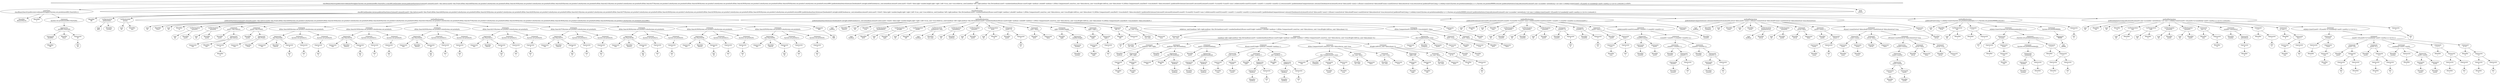 digraph AST{
0[label="goal
classBinarySearch{publicstaticvoidmain(String[]a){System.out.println(newBS().Start(20));}}classBS{int[]number;intsize;publicintStart(intsz){intaux01;intaux02;aux01=this.Init(sz);aux02=this.Print();if(this.Search(8))System.out.println(1);elseSystem.out.println(0);if(this.Search(19))System.out.println(1);elseSystem.out.println(0);if(this.Search(20))System.out.println(1);elseSystem.out.println(0);if(this.Search(21))System.out.println(1);elseSystem.out.println(0);if(this.Search(37))System.out.println(1);elseSystem.out.println(0);if(this.Search(38))System.out.println(1);elseSystem.out.println(0);if(this.Search(39))System.out.println(1);elseSystem.out.println(0);if(this.Search(50))System.out.println(1);elseSystem.out.println(0);return999;}publicbooleanSearch(intnum){booleanbs01;intright;intleft;booleanvar_cont;intmedium;intaux01;intnt;aux01=0;bs01=false;right=number.length;right=right-1;left=0;var_cont=true;while(var_cont){medium=left+right;medium=this.Div(medium);aux01=number[medium];if(num<aux01)right=medium-1;elseleft=medium+1;if(this.Compare(aux01,num))var_cont=false;elsevar_cont=true;if(right<left)var_cont=false;elsent=0;}if(this.Compare(aux01,num))bs01=true;elsebs01=false;returnbs01;}publicintDiv(intnum){intcount01;intcount02;intaux03;count01=0;count02=0;aux03=num-1;while(count02<aux03){count01=count01+1;count02=count02+2;}returncount01;}publicbooleanCompare(intnum1,intnum2){booleanretval;intaux02;retval=false;aux02=num2+1;if(num1<num2)retval=false;elseif(!(num1<aux02))retval=false;elseretval=true;returnretval;}publicintPrint(){intj;j=1;while(j<(size)){System.out.println(number[j]);j=j+1;}System.out.println(99999);return0;}publicintInit(intsz){intj;intk;intaux02;intaux01;size=sz;number=newint[sz];j=1;k=size+1;while(j<(size)){aux01=2*j;aux02=k-3;number[j]=aux01+aux02;j=j+1;k=k-1;}return0;}}<EOF>"]
00[label="mainClass
classBinarySearch{publicstaticvoidmain(String[]a){System.out.println(newBS().Start(20));}}"]
0->00
000[label="Identifier
BinarySearch"]
00->000
001[label="Identifier
a"]
00->001
002[label="statement
System.out.println(newBS().Start(20));"]
00->002
0020[label="expression
newBS().Start(20)"]
002->0020
00200[label="expression
newBS()"]
0020->00200
002000[label="Identifier
BS"]
00200->002000
00201[label="Identifier
Start"]
0020->00201
00202[label="expression
20"]
0020->00202
002020[label="INT
20"]
00202->002020
01[label="classDeclaration
classBS{int[]number;intsize;publicintStart(intsz){intaux01;intaux02;aux01=this.Init(sz);aux02=this.Print();if(this.Search(8))System.out.println(1);elseSystem.out.println(0);if(this.Search(19))System.out.println(1);elseSystem.out.println(0);if(this.Search(20))System.out.println(1);elseSystem.out.println(0);if(this.Search(21))System.out.println(1);elseSystem.out.println(0);if(this.Search(37))System.out.println(1);elseSystem.out.println(0);if(this.Search(38))System.out.println(1);elseSystem.out.println(0);if(this.Search(39))System.out.println(1);elseSystem.out.println(0);if(this.Search(50))System.out.println(1);elseSystem.out.println(0);return999;}publicbooleanSearch(intnum){booleanbs01;intright;intleft;booleanvar_cont;intmedium;intaux01;intnt;aux01=0;bs01=false;right=number.length;right=right-1;left=0;var_cont=true;while(var_cont){medium=left+right;medium=this.Div(medium);aux01=number[medium];if(num<aux01)right=medium-1;elseleft=medium+1;if(this.Compare(aux01,num))var_cont=false;elsevar_cont=true;if(right<left)var_cont=false;elsent=0;}if(this.Compare(aux01,num))bs01=true;elsebs01=false;returnbs01;}publicintDiv(intnum){intcount01;intcount02;intaux03;count01=0;count02=0;aux03=num-1;while(count02<aux03){count01=count01+1;count02=count02+2;}returncount01;}publicbooleanCompare(intnum1,intnum2){booleanretval;intaux02;retval=false;aux02=num2+1;if(num1<num2)retval=false;elseif(!(num1<aux02))retval=false;elseretval=true;returnretval;}publicintPrint(){intj;j=1;while(j<(size)){System.out.println(number[j]);j=j+1;}System.out.println(99999);return0;}publicintInit(intsz){intj;intk;intaux02;intaux01;size=sz;number=newint[sz];j=1;k=size+1;while(j<(size)){aux01=2*j;aux02=k-3;number[j]=aux01+aux02;j=j+1;k=k-1;}return0;}}"]
0->01
010[label="Identifier
BS"]
01->010
011[label="varDeclaration
int[]number;"]
01->011
0110[label="type
int[]"]
011->0110
0111[label="Identifier
number"]
011->0111
012[label="varDeclaration
intsize;"]
01->012
0120[label="type
int"]
012->0120
0121[label="Identifier
size"]
012->0121
013[label="methodDeclaration
publicintStart(intsz){intaux01;intaux02;aux01=this.Init(sz);aux02=this.Print();if(this.Search(8))System.out.println(1);elseSystem.out.println(0);if(this.Search(19))System.out.println(1);elseSystem.out.println(0);if(this.Search(20))System.out.println(1);elseSystem.out.println(0);if(this.Search(21))System.out.println(1);elseSystem.out.println(0);if(this.Search(37))System.out.println(1);elseSystem.out.println(0);if(this.Search(38))System.out.println(1);elseSystem.out.println(0);if(this.Search(39))System.out.println(1);elseSystem.out.println(0);if(this.Search(50))System.out.println(1);elseSystem.out.println(0);return999;}"]
01->013
0130[label="type
int"]
013->0130
0131[label="Identifier
Start"]
013->0131
0132[label="type
int"]
013->0132
0133[label="Identifier
sz"]
013->0133
0134[label="varDeclaration
intaux01;"]
013->0134
01340[label="type
int"]
0134->01340
01341[label="Identifier
aux01"]
0134->01341
0135[label="varDeclaration
intaux02;"]
013->0135
01350[label="type
int"]
0135->01350
01351[label="Identifier
aux02"]
0135->01351
0136[label="statement
aux01=this.Init(sz);"]
013->0136
01360[label="Identifier
aux01"]
0136->01360
01361[label="expression
this.Init(sz)"]
0136->01361
013610[label="expression
this"]
01361->013610
013611[label="Identifier
Init"]
01361->013611
013612[label="expression
sz"]
01361->013612
0136120[label="Identifier
sz"]
013612->0136120
0137[label="statement
aux02=this.Print();"]
013->0137
01370[label="Identifier
aux02"]
0137->01370
01371[label="expression
this.Print()"]
0137->01371
013710[label="expression
this"]
01371->013710
013711[label="Identifier
Print"]
01371->013711
0138[label="statement
if(this.Search(8))System.out.println(1);elseSystem.out.println(0);"]
013->0138
01380[label="expression
this.Search(8)"]
0138->01380
013800[label="expression
this"]
01380->013800
013801[label="Identifier
Search"]
01380->013801
013802[label="expression
8"]
01380->013802
0138020[label="INT
8"]
013802->0138020
01381[label="statement
System.out.println(1);"]
0138->01381
013810[label="expression
1"]
01381->013810
0138100[label="INT
1"]
013810->0138100
01382[label="statement
System.out.println(0);"]
0138->01382
013820[label="expression
0"]
01382->013820
0138200[label="INT
0"]
013820->0138200
0139[label="statement
if(this.Search(19))System.out.println(1);elseSystem.out.println(0);"]
013->0139
01390[label="expression
this.Search(19)"]
0139->01390
013900[label="expression
this"]
01390->013900
013901[label="Identifier
Search"]
01390->013901
013902[label="expression
19"]
01390->013902
0139020[label="INT
19"]
013902->0139020
01391[label="statement
System.out.println(1);"]
0139->01391
013910[label="expression
1"]
01391->013910
0139100[label="INT
1"]
013910->0139100
01392[label="statement
System.out.println(0);"]
0139->01392
013920[label="expression
0"]
01392->013920
0139200[label="INT
0"]
013920->0139200
01310[label="statement
if(this.Search(20))System.out.println(1);elseSystem.out.println(0);"]
013->01310
013100[label="expression
this.Search(20)"]
01310->013100
0131000[label="expression
this"]
013100->0131000
0131001[label="Identifier
Search"]
013100->0131001
0131002[label="expression
20"]
013100->0131002
01310020[label="INT
20"]
0131002->01310020
013101[label="statement
System.out.println(1);"]
01310->013101
0131010[label="expression
1"]
013101->0131010
01310100[label="INT
1"]
0131010->01310100
013102[label="statement
System.out.println(0);"]
01310->013102
0131020[label="expression
0"]
013102->0131020
01310200[label="INT
0"]
0131020->01310200
01311[label="statement
if(this.Search(21))System.out.println(1);elseSystem.out.println(0);"]
013->01311
013110[label="expression
this.Search(21)"]
01311->013110
0131100[label="expression
this"]
013110->0131100
0131101[label="Identifier
Search"]
013110->0131101
0131102[label="expression
21"]
013110->0131102
01311020[label="INT
21"]
0131102->01311020
013111[label="statement
System.out.println(1);"]
01311->013111
0131110[label="expression
1"]
013111->0131110
01311100[label="INT
1"]
0131110->01311100
013112[label="statement
System.out.println(0);"]
01311->013112
0131120[label="expression
0"]
013112->0131120
01311200[label="INT
0"]
0131120->01311200
01312[label="statement
if(this.Search(37))System.out.println(1);elseSystem.out.println(0);"]
013->01312
013120[label="expression
this.Search(37)"]
01312->013120
0131200[label="expression
this"]
013120->0131200
0131201[label="Identifier
Search"]
013120->0131201
0131202[label="expression
37"]
013120->0131202
01312020[label="INT
37"]
0131202->01312020
013121[label="statement
System.out.println(1);"]
01312->013121
0131210[label="expression
1"]
013121->0131210
01312100[label="INT
1"]
0131210->01312100
013122[label="statement
System.out.println(0);"]
01312->013122
0131220[label="expression
0"]
013122->0131220
01312200[label="INT
0"]
0131220->01312200
01313[label="statement
if(this.Search(38))System.out.println(1);elseSystem.out.println(0);"]
013->01313
013130[label="expression
this.Search(38)"]
01313->013130
0131300[label="expression
this"]
013130->0131300
0131301[label="Identifier
Search"]
013130->0131301
0131302[label="expression
38"]
013130->0131302
01313020[label="INT
38"]
0131302->01313020
013131[label="statement
System.out.println(1);"]
01313->013131
0131310[label="expression
1"]
013131->0131310
01313100[label="INT
1"]
0131310->01313100
013132[label="statement
System.out.println(0);"]
01313->013132
0131320[label="expression
0"]
013132->0131320
01313200[label="INT
0"]
0131320->01313200
01314[label="statement
if(this.Search(39))System.out.println(1);elseSystem.out.println(0);"]
013->01314
013140[label="expression
this.Search(39)"]
01314->013140
0131400[label="expression
this"]
013140->0131400
0131401[label="Identifier
Search"]
013140->0131401
0131402[label="expression
39"]
013140->0131402
01314020[label="INT
39"]
0131402->01314020
013141[label="statement
System.out.println(1);"]
01314->013141
0131410[label="expression
1"]
013141->0131410
01314100[label="INT
1"]
0131410->01314100
013142[label="statement
System.out.println(0);"]
01314->013142
0131420[label="expression
0"]
013142->0131420
01314200[label="INT
0"]
0131420->01314200
01315[label="statement
if(this.Search(50))System.out.println(1);elseSystem.out.println(0);"]
013->01315
013150[label="expression
this.Search(50)"]
01315->013150
0131500[label="expression
this"]
013150->0131500
0131501[label="Identifier
Search"]
013150->0131501
0131502[label="expression
50"]
013150->0131502
01315020[label="INT
50"]
0131502->01315020
013151[label="statement
System.out.println(1);"]
01315->013151
0131510[label="expression
1"]
013151->0131510
01315100[label="INT
1"]
0131510->01315100
013152[label="statement
System.out.println(0);"]
01315->013152
0131520[label="expression
0"]
013152->0131520
01315200[label="INT
0"]
0131520->01315200
01316[label="expression
999"]
013->01316
013160[label="INT
999"]
01316->013160
014[label="methodDeclaration
publicbooleanSearch(intnum){booleanbs01;intright;intleft;booleanvar_cont;intmedium;intaux01;intnt;aux01=0;bs01=false;right=number.length;right=right-1;left=0;var_cont=true;while(var_cont){medium=left+right;medium=this.Div(medium);aux01=number[medium];if(num<aux01)right=medium-1;elseleft=medium+1;if(this.Compare(aux01,num))var_cont=false;elsevar_cont=true;if(right<left)var_cont=false;elsent=0;}if(this.Compare(aux01,num))bs01=true;elsebs01=false;returnbs01;}"]
01->014
0140[label="type
boolean"]
014->0140
0141[label="Identifier
Search"]
014->0141
0142[label="type
int"]
014->0142
0143[label="Identifier
num"]
014->0143
0144[label="varDeclaration
booleanbs01;"]
014->0144
01440[label="type
boolean"]
0144->01440
01441[label="Identifier
bs01"]
0144->01441
0145[label="varDeclaration
intright;"]
014->0145
01450[label="type
int"]
0145->01450
01451[label="Identifier
right"]
0145->01451
0146[label="varDeclaration
intleft;"]
014->0146
01460[label="type
int"]
0146->01460
01461[label="Identifier
left"]
0146->01461
0147[label="varDeclaration
booleanvar_cont;"]
014->0147
01470[label="type
boolean"]
0147->01470
01471[label="Identifier
var_cont"]
0147->01471
0148[label="varDeclaration
intmedium;"]
014->0148
01480[label="type
int"]
0148->01480
01481[label="Identifier
medium"]
0148->01481
0149[label="varDeclaration
intaux01;"]
014->0149
01490[label="type
int"]
0149->01490
01491[label="Identifier
aux01"]
0149->01491
01410[label="varDeclaration
intnt;"]
014->01410
014100[label="type
int"]
01410->014100
014101[label="Identifier
nt"]
01410->014101
01411[label="statement
aux01=0;"]
014->01411
014110[label="Identifier
aux01"]
01411->014110
014111[label="expression
0"]
01411->014111
0141110[label="INT
0"]
014111->0141110
01412[label="statement
bs01=false;"]
014->01412
014120[label="Identifier
bs01"]
01412->014120
014121[label="expression
false"]
01412->014121
01413[label="statement
right=number.length;"]
014->01413
014130[label="Identifier
right"]
01413->014130
014131[label="expression
number.length"]
01413->014131
0141310[label="expression
number"]
014131->0141310
01413100[label="Identifier
number"]
0141310->01413100
01414[label="statement
right=right-1;"]
014->01414
014140[label="Identifier
right"]
01414->014140
014141[label="expression
right-1"]
01414->014141
0141410[label="expression
right"]
014141->0141410
01414100[label="Identifier
right"]
0141410->01414100
0141411[label="expression
1"]
014141->0141411
01414110[label="INT
1"]
0141411->01414110
01415[label="statement
left=0;"]
014->01415
014150[label="Identifier
left"]
01415->014150
014151[label="expression
0"]
01415->014151
0141510[label="INT
0"]
014151->0141510
01416[label="statement
var_cont=true;"]
014->01416
014160[label="Identifier
var_cont"]
01416->014160
014161[label="expression
true"]
01416->014161
01417[label="statement
while(var_cont){medium=left+right;medium=this.Div(medium);aux01=number[medium];if(num<aux01)right=medium-1;elseleft=medium+1;if(this.Compare(aux01,num))var_cont=false;elsevar_cont=true;if(right<left)var_cont=false;elsent=0;}"]
014->01417
014170[label="expression
var_cont"]
01417->014170
0141700[label="Identifier
var_cont"]
014170->0141700
014171[label="statement
{medium=left+right;medium=this.Div(medium);aux01=number[medium];if(num<aux01)right=medium-1;elseleft=medium+1;if(this.Compare(aux01,num))var_cont=false;elsevar_cont=true;if(right<left)var_cont=false;elsent=0;}"]
01417->014171
0141710[label="statement
medium=left+right;"]
014171->0141710
01417100[label="Identifier
medium"]
0141710->01417100
01417101[label="expression
left+right"]
0141710->01417101
014171010[label="expression
left"]
01417101->014171010
0141710100[label="Identifier
left"]
014171010->0141710100
014171011[label="expression
right"]
01417101->014171011
0141710110[label="Identifier
right"]
014171011->0141710110
0141711[label="statement
medium=this.Div(medium);"]
014171->0141711
01417110[label="Identifier
medium"]
0141711->01417110
01417111[label="expression
this.Div(medium)"]
0141711->01417111
014171110[label="expression
this"]
01417111->014171110
014171111[label="Identifier
Div"]
01417111->014171111
014171112[label="expression
medium"]
01417111->014171112
0141711120[label="Identifier
medium"]
014171112->0141711120
0141712[label="statement
aux01=number[medium];"]
014171->0141712
01417120[label="Identifier
aux01"]
0141712->01417120
01417121[label="expression
number[medium]"]
0141712->01417121
014171210[label="expression
number"]
01417121->014171210
0141712100[label="Identifier
number"]
014171210->0141712100
014171211[label="expression
medium"]
01417121->014171211
0141712110[label="Identifier
medium"]
014171211->0141712110
0141713[label="statement
if(num<aux01)right=medium-1;elseleft=medium+1;"]
014171->0141713
01417130[label="expression
num<aux01"]
0141713->01417130
014171300[label="expression
num"]
01417130->014171300
0141713000[label="Identifier
num"]
014171300->0141713000
014171301[label="expression
aux01"]
01417130->014171301
0141713010[label="Identifier
aux01"]
014171301->0141713010
01417131[label="statement
right=medium-1;"]
0141713->01417131
014171310[label="Identifier
right"]
01417131->014171310
014171311[label="expression
medium-1"]
01417131->014171311
0141713110[label="expression
medium"]
014171311->0141713110
01417131100[label="Identifier
medium"]
0141713110->01417131100
0141713111[label="expression
1"]
014171311->0141713111
01417131110[label="INT
1"]
0141713111->01417131110
01417132[label="statement
left=medium+1;"]
0141713->01417132
014171320[label="Identifier
left"]
01417132->014171320
014171321[label="expression
medium+1"]
01417132->014171321
0141713210[label="expression
medium"]
014171321->0141713210
01417132100[label="Identifier
medium"]
0141713210->01417132100
0141713211[label="expression
1"]
014171321->0141713211
01417132110[label="INT
1"]
0141713211->01417132110
0141714[label="statement
if(this.Compare(aux01,num))var_cont=false;elsevar_cont=true;"]
014171->0141714
01417140[label="expression
this.Compare(aux01,num)"]
0141714->01417140
014171400[label="expression
this"]
01417140->014171400
014171401[label="Identifier
Compare"]
01417140->014171401
014171402[label="expression
aux01"]
01417140->014171402
0141714020[label="Identifier
aux01"]
014171402->0141714020
014171403[label="expression
num"]
01417140->014171403
0141714030[label="Identifier
num"]
014171403->0141714030
01417141[label="statement
var_cont=false;"]
0141714->01417141
014171410[label="Identifier
var_cont"]
01417141->014171410
014171411[label="expression
false"]
01417141->014171411
01417142[label="statement
var_cont=true;"]
0141714->01417142
014171420[label="Identifier
var_cont"]
01417142->014171420
014171421[label="expression
true"]
01417142->014171421
0141715[label="statement
if(right<left)var_cont=false;elsent=0;"]
014171->0141715
01417150[label="expression
right<left"]
0141715->01417150
014171500[label="expression
right"]
01417150->014171500
0141715000[label="Identifier
right"]
014171500->0141715000
014171501[label="expression
left"]
01417150->014171501
0141715010[label="Identifier
left"]
014171501->0141715010
01417151[label="statement
var_cont=false;"]
0141715->01417151
014171510[label="Identifier
var_cont"]
01417151->014171510
014171511[label="expression
false"]
01417151->014171511
01417152[label="statement
nt=0;"]
0141715->01417152
014171520[label="Identifier
nt"]
01417152->014171520
014171521[label="expression
0"]
01417152->014171521
0141715210[label="INT
0"]
014171521->0141715210
01418[label="statement
if(this.Compare(aux01,num))bs01=true;elsebs01=false;"]
014->01418
014180[label="expression
this.Compare(aux01,num)"]
01418->014180
0141800[label="expression
this"]
014180->0141800
0141801[label="Identifier
Compare"]
014180->0141801
0141802[label="expression
aux01"]
014180->0141802
01418020[label="Identifier
aux01"]
0141802->01418020
0141803[label="expression
num"]
014180->0141803
01418030[label="Identifier
num"]
0141803->01418030
014181[label="statement
bs01=true;"]
01418->014181
0141810[label="Identifier
bs01"]
014181->0141810
0141811[label="expression
true"]
014181->0141811
014182[label="statement
bs01=false;"]
01418->014182
0141820[label="Identifier
bs01"]
014182->0141820
0141821[label="expression
false"]
014182->0141821
01419[label="expression
bs01"]
014->01419
014190[label="Identifier
bs01"]
01419->014190
015[label="methodDeclaration
publicintDiv(intnum){intcount01;intcount02;intaux03;count01=0;count02=0;aux03=num-1;while(count02<aux03){count01=count01+1;count02=count02+2;}returncount01;}"]
01->015
0150[label="type
int"]
015->0150
0151[label="Identifier
Div"]
015->0151
0152[label="type
int"]
015->0152
0153[label="Identifier
num"]
015->0153
0154[label="varDeclaration
intcount01;"]
015->0154
01540[label="type
int"]
0154->01540
01541[label="Identifier
count01"]
0154->01541
0155[label="varDeclaration
intcount02;"]
015->0155
01550[label="type
int"]
0155->01550
01551[label="Identifier
count02"]
0155->01551
0156[label="varDeclaration
intaux03;"]
015->0156
01560[label="type
int"]
0156->01560
01561[label="Identifier
aux03"]
0156->01561
0157[label="statement
count01=0;"]
015->0157
01570[label="Identifier
count01"]
0157->01570
01571[label="expression
0"]
0157->01571
015710[label="INT
0"]
01571->015710
0158[label="statement
count02=0;"]
015->0158
01580[label="Identifier
count02"]
0158->01580
01581[label="expression
0"]
0158->01581
015810[label="INT
0"]
01581->015810
0159[label="statement
aux03=num-1;"]
015->0159
01590[label="Identifier
aux03"]
0159->01590
01591[label="expression
num-1"]
0159->01591
015910[label="expression
num"]
01591->015910
0159100[label="Identifier
num"]
015910->0159100
015911[label="expression
1"]
01591->015911
0159110[label="INT
1"]
015911->0159110
01510[label="statement
while(count02<aux03){count01=count01+1;count02=count02+2;}"]
015->01510
015100[label="expression
count02<aux03"]
01510->015100
0151000[label="expression
count02"]
015100->0151000
01510000[label="Identifier
count02"]
0151000->01510000
0151001[label="expression
aux03"]
015100->0151001
01510010[label="Identifier
aux03"]
0151001->01510010
015101[label="statement
{count01=count01+1;count02=count02+2;}"]
01510->015101
0151010[label="statement
count01=count01+1;"]
015101->0151010
01510100[label="Identifier
count01"]
0151010->01510100
01510101[label="expression
count01+1"]
0151010->01510101
015101010[label="expression
count01"]
01510101->015101010
0151010100[label="Identifier
count01"]
015101010->0151010100
015101011[label="expression
1"]
01510101->015101011
0151010110[label="INT
1"]
015101011->0151010110
0151011[label="statement
count02=count02+2;"]
015101->0151011
01510110[label="Identifier
count02"]
0151011->01510110
01510111[label="expression
count02+2"]
0151011->01510111
015101110[label="expression
count02"]
01510111->015101110
0151011100[label="Identifier
count02"]
015101110->0151011100
015101111[label="expression
2"]
01510111->015101111
0151011110[label="INT
2"]
015101111->0151011110
01511[label="expression
count01"]
015->01511
015110[label="Identifier
count01"]
01511->015110
016[label="methodDeclaration
publicbooleanCompare(intnum1,intnum2){booleanretval;intaux02;retval=false;aux02=num2+1;if(num1<num2)retval=false;elseif(!(num1<aux02))retval=false;elseretval=true;returnretval;}"]
01->016
0160[label="type
boolean"]
016->0160
0161[label="Identifier
Compare"]
016->0161
0162[label="type
int"]
016->0162
0163[label="Identifier
num1"]
016->0163
0164[label="type
int"]
016->0164
0165[label="Identifier
num2"]
016->0165
0166[label="varDeclaration
booleanretval;"]
016->0166
01660[label="type
boolean"]
0166->01660
01661[label="Identifier
retval"]
0166->01661
0167[label="varDeclaration
intaux02;"]
016->0167
01670[label="type
int"]
0167->01670
01671[label="Identifier
aux02"]
0167->01671
0168[label="statement
retval=false;"]
016->0168
01680[label="Identifier
retval"]
0168->01680
01681[label="expression
false"]
0168->01681
0169[label="statement
aux02=num2+1;"]
016->0169
01690[label="Identifier
aux02"]
0169->01690
01691[label="expression
num2+1"]
0169->01691
016910[label="expression
num2"]
01691->016910
0169100[label="Identifier
num2"]
016910->0169100
016911[label="expression
1"]
01691->016911
0169110[label="INT
1"]
016911->0169110
01610[label="statement
if(num1<num2)retval=false;elseif(!(num1<aux02))retval=false;elseretval=true;"]
016->01610
016100[label="expression
num1<num2"]
01610->016100
0161000[label="expression
num1"]
016100->0161000
01610000[label="Identifier
num1"]
0161000->01610000
0161001[label="expression
num2"]
016100->0161001
01610010[label="Identifier
num2"]
0161001->01610010
016101[label="statement
retval=false;"]
01610->016101
0161010[label="Identifier
retval"]
016101->0161010
0161011[label="expression
false"]
016101->0161011
016102[label="statement
if(!(num1<aux02))retval=false;elseretval=true;"]
01610->016102
0161020[label="expression
!(num1<aux02)"]
016102->0161020
01610200[label="expression
(num1<aux02)"]
0161020->01610200
016102000[label="expression
num1<aux02"]
01610200->016102000
0161020000[label="expression
num1"]
016102000->0161020000
01610200000[label="Identifier
num1"]
0161020000->01610200000
0161020001[label="expression
aux02"]
016102000->0161020001
01610200010[label="Identifier
aux02"]
0161020001->01610200010
0161021[label="statement
retval=false;"]
016102->0161021
01610210[label="Identifier
retval"]
0161021->01610210
01610211[label="expression
false"]
0161021->01610211
0161022[label="statement
retval=true;"]
016102->0161022
01610220[label="Identifier
retval"]
0161022->01610220
01610221[label="expression
true"]
0161022->01610221
01611[label="expression
retval"]
016->01611
016110[label="Identifier
retval"]
01611->016110
017[label="methodDeclaration
publicintPrint(){intj;j=1;while(j<(size)){System.out.println(number[j]);j=j+1;}System.out.println(99999);return0;}"]
01->017
0170[label="type
int"]
017->0170
0171[label="Identifier
Print"]
017->0171
0172[label="varDeclaration
intj;"]
017->0172
01720[label="type
int"]
0172->01720
01721[label="Identifier
j"]
0172->01721
0173[label="statement
j=1;"]
017->0173
01730[label="Identifier
j"]
0173->01730
01731[label="expression
1"]
0173->01731
017310[label="INT
1"]
01731->017310
0174[label="statement
while(j<(size)){System.out.println(number[j]);j=j+1;}"]
017->0174
01740[label="expression
j<(size)"]
0174->01740
017400[label="expression
j"]
01740->017400
0174000[label="Identifier
j"]
017400->0174000
017401[label="expression
(size)"]
01740->017401
0174010[label="expression
size"]
017401->0174010
01740100[label="Identifier
size"]
0174010->01740100
01741[label="statement
{System.out.println(number[j]);j=j+1;}"]
0174->01741
017410[label="statement
System.out.println(number[j]);"]
01741->017410
0174100[label="expression
number[j]"]
017410->0174100
01741000[label="expression
number"]
0174100->01741000
017410000[label="Identifier
number"]
01741000->017410000
01741001[label="expression
j"]
0174100->01741001
017410010[label="Identifier
j"]
01741001->017410010
017411[label="statement
j=j+1;"]
01741->017411
0174110[label="Identifier
j"]
017411->0174110
0174111[label="expression
j+1"]
017411->0174111
01741110[label="expression
j"]
0174111->01741110
017411100[label="Identifier
j"]
01741110->017411100
01741111[label="expression
1"]
0174111->01741111
017411110[label="INT
1"]
01741111->017411110
0175[label="statement
System.out.println(99999);"]
017->0175
01750[label="expression
99999"]
0175->01750
017500[label="INT
99999"]
01750->017500
0176[label="expression
0"]
017->0176
01760[label="INT
0"]
0176->01760
018[label="methodDeclaration
publicintInit(intsz){intj;intk;intaux02;intaux01;size=sz;number=newint[sz];j=1;k=size+1;while(j<(size)){aux01=2*j;aux02=k-3;number[j]=aux01+aux02;j=j+1;k=k-1;}return0;}"]
01->018
0180[label="type
int"]
018->0180
0181[label="Identifier
Init"]
018->0181
0182[label="type
int"]
018->0182
0183[label="Identifier
sz"]
018->0183
0184[label="varDeclaration
intj;"]
018->0184
01840[label="type
int"]
0184->01840
01841[label="Identifier
j"]
0184->01841
0185[label="varDeclaration
intk;"]
018->0185
01850[label="type
int"]
0185->01850
01851[label="Identifier
k"]
0185->01851
0186[label="varDeclaration
intaux02;"]
018->0186
01860[label="type
int"]
0186->01860
01861[label="Identifier
aux02"]
0186->01861
0187[label="varDeclaration
intaux01;"]
018->0187
01870[label="type
int"]
0187->01870
01871[label="Identifier
aux01"]
0187->01871
0188[label="statement
size=sz;"]
018->0188
01880[label="Identifier
size"]
0188->01880
01881[label="expression
sz"]
0188->01881
018810[label="Identifier
sz"]
01881->018810
0189[label="statement
number=newint[sz];"]
018->0189
01890[label="Identifier
number"]
0189->01890
01891[label="expression
newint[sz]"]
0189->01891
018910[label="expression
sz"]
01891->018910
0189100[label="Identifier
sz"]
018910->0189100
01810[label="statement
j=1;"]
018->01810
018100[label="Identifier
j"]
01810->018100
018101[label="expression
1"]
01810->018101
0181010[label="INT
1"]
018101->0181010
01811[label="statement
k=size+1;"]
018->01811
018110[label="Identifier
k"]
01811->018110
018111[label="expression
size+1"]
01811->018111
0181110[label="expression
size"]
018111->0181110
01811100[label="Identifier
size"]
0181110->01811100
0181111[label="expression
1"]
018111->0181111
01811110[label="INT
1"]
0181111->01811110
01812[label="statement
while(j<(size)){aux01=2*j;aux02=k-3;number[j]=aux01+aux02;j=j+1;k=k-1;}"]
018->01812
018120[label="expression
j<(size)"]
01812->018120
0181200[label="expression
j"]
018120->0181200
01812000[label="Identifier
j"]
0181200->01812000
0181201[label="expression
(size)"]
018120->0181201
01812010[label="expression
size"]
0181201->01812010
018120100[label="Identifier
size"]
01812010->018120100
018121[label="statement
{aux01=2*j;aux02=k-3;number[j]=aux01+aux02;j=j+1;k=k-1;}"]
01812->018121
0181210[label="statement
aux01=2*j;"]
018121->0181210
01812100[label="Identifier
aux01"]
0181210->01812100
01812101[label="expression
2*j"]
0181210->01812101
018121010[label="expression
2"]
01812101->018121010
0181210100[label="INT
2"]
018121010->0181210100
018121011[label="expression
j"]
01812101->018121011
0181210110[label="Identifier
j"]
018121011->0181210110
0181211[label="statement
aux02=k-3;"]
018121->0181211
01812110[label="Identifier
aux02"]
0181211->01812110
01812111[label="expression
k-3"]
0181211->01812111
018121110[label="expression
k"]
01812111->018121110
0181211100[label="Identifier
k"]
018121110->0181211100
018121111[label="expression
3"]
01812111->018121111
0181211110[label="INT
3"]
018121111->0181211110
0181212[label="statement
number[j]=aux01+aux02;"]
018121->0181212
01812120[label="Identifier
number"]
0181212->01812120
01812121[label="expression
j"]
0181212->01812121
018121210[label="Identifier
j"]
01812121->018121210
01812122[label="expression
aux01+aux02"]
0181212->01812122
018121220[label="expression
aux01"]
01812122->018121220
0181212200[label="Identifier
aux01"]
018121220->0181212200
018121221[label="expression
aux02"]
01812122->018121221
0181212210[label="Identifier
aux02"]
018121221->0181212210
0181213[label="statement
j=j+1;"]
018121->0181213
01812130[label="Identifier
j"]
0181213->01812130
01812131[label="expression
j+1"]
0181213->01812131
018121310[label="expression
j"]
01812131->018121310
0181213100[label="Identifier
j"]
018121310->0181213100
018121311[label="expression
1"]
01812131->018121311
0181213110[label="INT
1"]
018121311->0181213110
0181214[label="statement
k=k-1;"]
018121->0181214
01812140[label="Identifier
k"]
0181214->01812140
01812141[label="expression
k-1"]
0181214->01812141
018121410[label="expression
k"]
01812141->018121410
0181214100[label="Identifier
k"]
018121410->0181214100
018121411[label="expression
1"]
01812141->018121411
0181214110[label="INT
1"]
018121411->0181214110
01813[label="expression
0"]
018->01813
018130[label="INT
0"]
01813->018130
02[label="EOF
<EOF>"]
0->02
}
